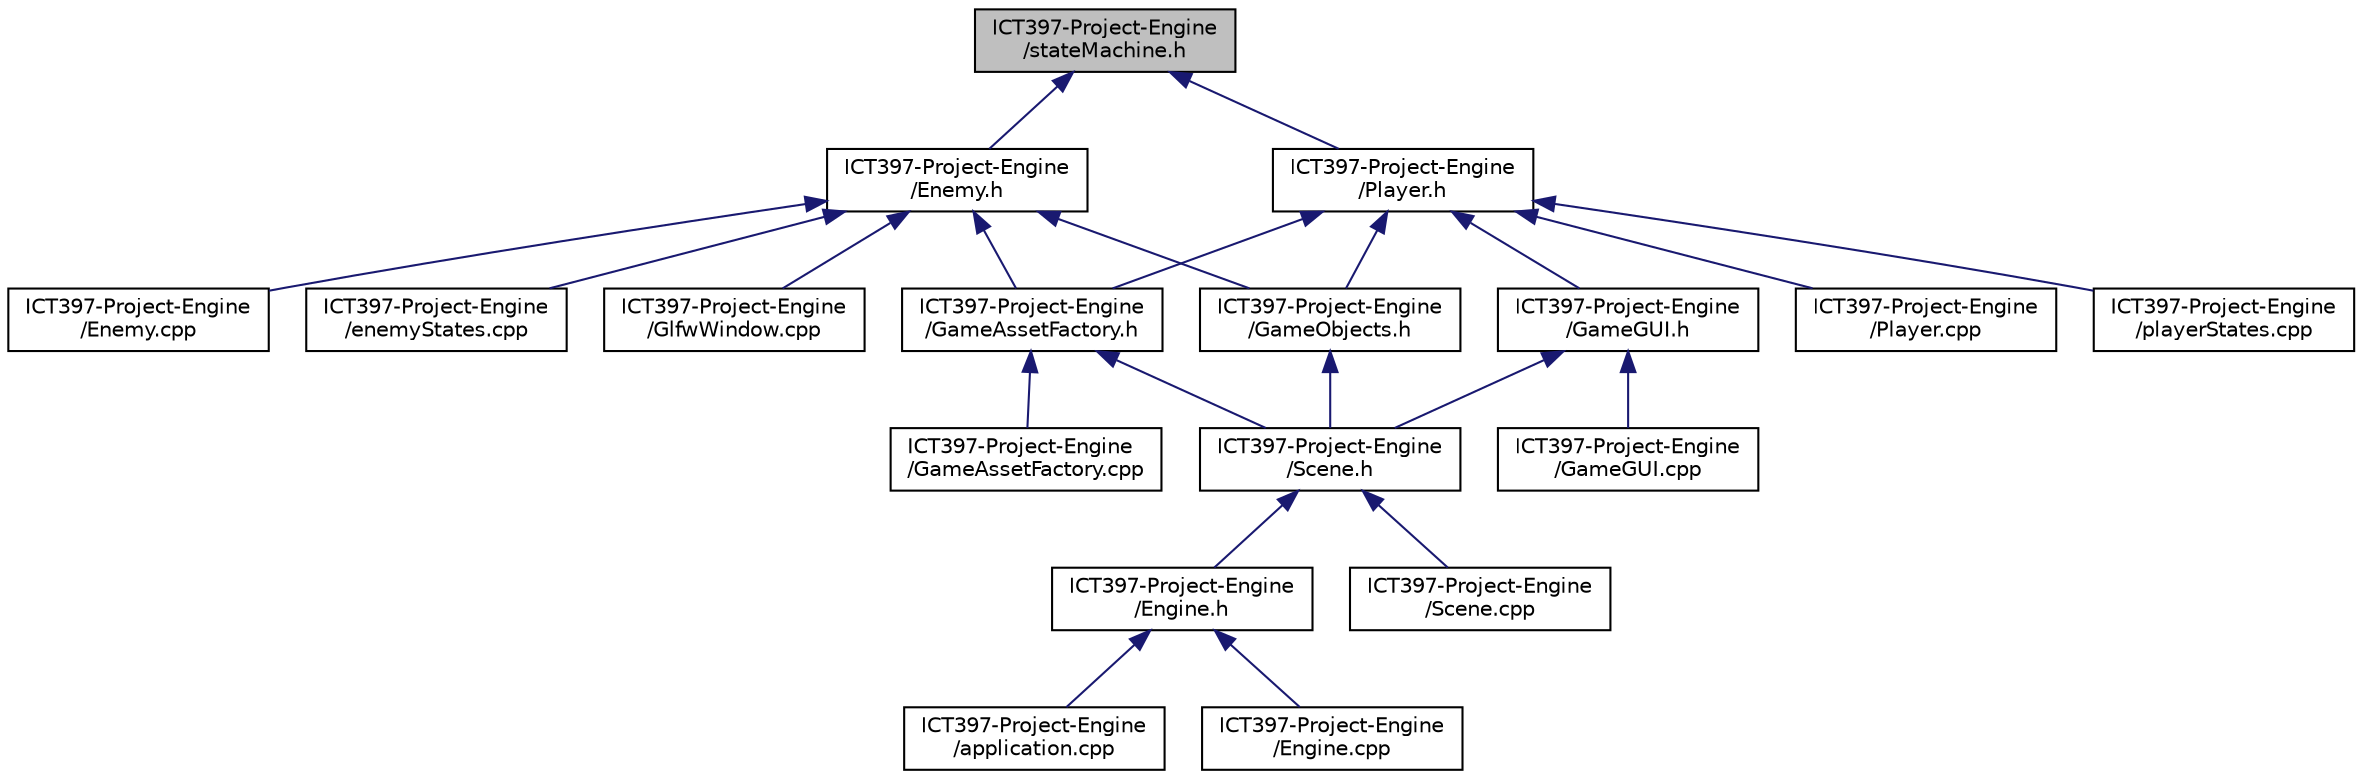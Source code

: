 digraph "ICT397-Project-Engine/stateMachine.h"
{
 // LATEX_PDF_SIZE
  edge [fontname="Helvetica",fontsize="10",labelfontname="Helvetica",labelfontsize="10"];
  node [fontname="Helvetica",fontsize="10",shape=record];
  Node1 [label="ICT397-Project-Engine\l/stateMachine.h",height=0.2,width=0.4,color="black", fillcolor="grey75", style="filled", fontcolor="black",tooltip=" "];
  Node1 -> Node2 [dir="back",color="midnightblue",fontsize="10",style="solid"];
  Node2 [label="ICT397-Project-Engine\l/Enemy.h",height=0.2,width=0.4,color="black", fillcolor="white", style="filled",URL="$_enemy_8h.html",tooltip=" "];
  Node2 -> Node3 [dir="back",color="midnightblue",fontsize="10",style="solid"];
  Node3 [label="ICT397-Project-Engine\l/Enemy.cpp",height=0.2,width=0.4,color="black", fillcolor="white", style="filled",URL="$_enemy_8cpp.html",tooltip=" "];
  Node2 -> Node4 [dir="back",color="midnightblue",fontsize="10",style="solid"];
  Node4 [label="ICT397-Project-Engine\l/enemyStates.cpp",height=0.2,width=0.4,color="black", fillcolor="white", style="filled",URL="$enemy_states_8cpp.html",tooltip=" "];
  Node2 -> Node5 [dir="back",color="midnightblue",fontsize="10",style="solid"];
  Node5 [label="ICT397-Project-Engine\l/GameAssetFactory.h",height=0.2,width=0.4,color="black", fillcolor="white", style="filled",URL="$_game_asset_factory_8h.html",tooltip=" "];
  Node5 -> Node6 [dir="back",color="midnightblue",fontsize="10",style="solid"];
  Node6 [label="ICT397-Project-Engine\l/GameAssetFactory.cpp",height=0.2,width=0.4,color="black", fillcolor="white", style="filled",URL="$_game_asset_factory_8cpp.html",tooltip=" "];
  Node5 -> Node7 [dir="back",color="midnightblue",fontsize="10",style="solid"];
  Node7 [label="ICT397-Project-Engine\l/Scene.h",height=0.2,width=0.4,color="black", fillcolor="white", style="filled",URL="$_scene_8h.html",tooltip=" "];
  Node7 -> Node8 [dir="back",color="midnightblue",fontsize="10",style="solid"];
  Node8 [label="ICT397-Project-Engine\l/Engine.h",height=0.2,width=0.4,color="black", fillcolor="white", style="filled",URL="$_engine_8h.html",tooltip=" "];
  Node8 -> Node9 [dir="back",color="midnightblue",fontsize="10",style="solid"];
  Node9 [label="ICT397-Project-Engine\l/application.cpp",height=0.2,width=0.4,color="black", fillcolor="white", style="filled",URL="$application_8cpp.html",tooltip=" "];
  Node8 -> Node10 [dir="back",color="midnightblue",fontsize="10",style="solid"];
  Node10 [label="ICT397-Project-Engine\l/Engine.cpp",height=0.2,width=0.4,color="black", fillcolor="white", style="filled",URL="$_engine_8cpp.html",tooltip=" "];
  Node7 -> Node11 [dir="back",color="midnightblue",fontsize="10",style="solid"];
  Node11 [label="ICT397-Project-Engine\l/Scene.cpp",height=0.2,width=0.4,color="black", fillcolor="white", style="filled",URL="$_scene_8cpp.html",tooltip=" "];
  Node2 -> Node12 [dir="back",color="midnightblue",fontsize="10",style="solid"];
  Node12 [label="ICT397-Project-Engine\l/GameObjects.h",height=0.2,width=0.4,color="black", fillcolor="white", style="filled",URL="$_game_objects_8h.html",tooltip=" "];
  Node12 -> Node7 [dir="back",color="midnightblue",fontsize="10",style="solid"];
  Node2 -> Node13 [dir="back",color="midnightblue",fontsize="10",style="solid"];
  Node13 [label="ICT397-Project-Engine\l/GlfwWindow.cpp",height=0.2,width=0.4,color="black", fillcolor="white", style="filled",URL="$_glfw_window_8cpp.html",tooltip=" "];
  Node1 -> Node14 [dir="back",color="midnightblue",fontsize="10",style="solid"];
  Node14 [label="ICT397-Project-Engine\l/Player.h",height=0.2,width=0.4,color="black", fillcolor="white", style="filled",URL="$_player_8h.html",tooltip=" "];
  Node14 -> Node5 [dir="back",color="midnightblue",fontsize="10",style="solid"];
  Node14 -> Node15 [dir="back",color="midnightblue",fontsize="10",style="solid"];
  Node15 [label="ICT397-Project-Engine\l/GameGUI.h",height=0.2,width=0.4,color="black", fillcolor="white", style="filled",URL="$_game_g_u_i_8h.html",tooltip=" "];
  Node15 -> Node16 [dir="back",color="midnightblue",fontsize="10",style="solid"];
  Node16 [label="ICT397-Project-Engine\l/GameGUI.cpp",height=0.2,width=0.4,color="black", fillcolor="white", style="filled",URL="$_game_g_u_i_8cpp.html",tooltip=" "];
  Node15 -> Node7 [dir="back",color="midnightblue",fontsize="10",style="solid"];
  Node14 -> Node12 [dir="back",color="midnightblue",fontsize="10",style="solid"];
  Node14 -> Node17 [dir="back",color="midnightblue",fontsize="10",style="solid"];
  Node17 [label="ICT397-Project-Engine\l/Player.cpp",height=0.2,width=0.4,color="black", fillcolor="white", style="filled",URL="$_player_8cpp.html",tooltip=" "];
  Node14 -> Node18 [dir="back",color="midnightblue",fontsize="10",style="solid"];
  Node18 [label="ICT397-Project-Engine\l/playerStates.cpp",height=0.2,width=0.4,color="black", fillcolor="white", style="filled",URL="$player_states_8cpp.html",tooltip=" "];
}
